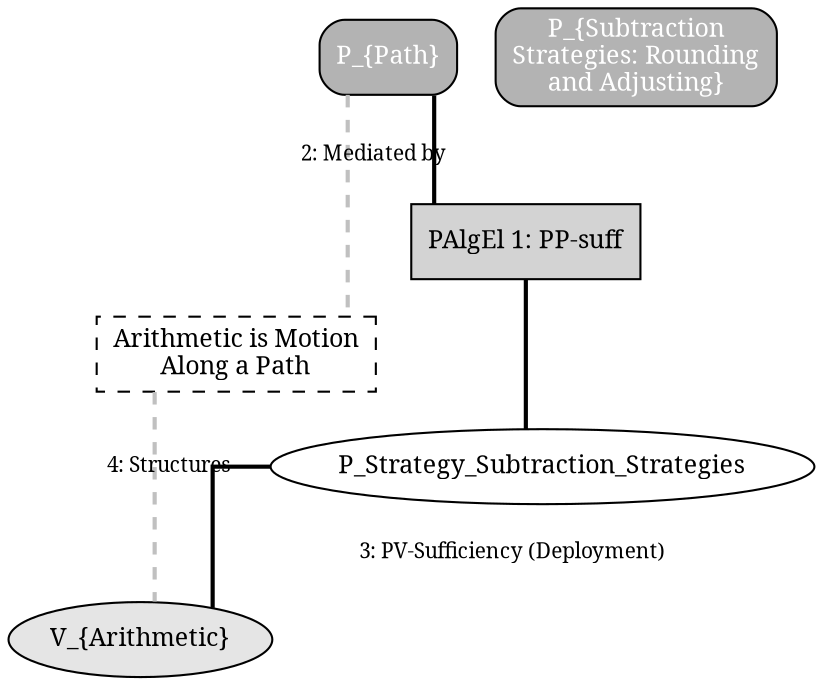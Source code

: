 // MUD for Subtraction_Strategies:_Rounding_and_Adjusting
digraph {
	graph [rankdir=TB splines=ortho]
	node [fontname=Serif fontsize=12]
	edge [arrowhead=stealth fontname=Serif fontsize=10 penwidth=2.0]
	P_Embodied_Path [label="P_{Path}" fillcolor=gray70 fontcolor=white shape=box style="filled,rounded"]
	"P_Strategy_Subtraction_Strategies:_Rounding_and_Adjusting" [label="P_{Subtraction\nStrategies: Rounding\nand Adjusting}" fillcolor=gray70 fontcolor=white shape=box style="filled,rounded"]
	V_Arithmetic [label="V_{Arithmetic}" fillcolor=gray90 shape=ellipse style=filled]
	"Arithmetic is Motion Along a Path" [label="Arithmetic is Motion\nAlong a Path" shape=box style=dashed]
	PAlgEl_1 [label="PAlgEl 1: PP-suff" fillcolor=lightgray fontcolor=black shape=box style=filled]
	P_Embodied_Path -> PAlgEl_1 [arrowhead=none color=black style=solid]
	PAlgEl_1 -> P_Strategy_Subtraction_Strategies:_Rounding_and_Adjusting [color=black style=solid]
	P_Embodied_Path -> "Arithmetic is Motion Along a Path" [label="2: Mediated by" color=gray style=dashed]
	P_Strategy_Subtraction_Strategies:_Rounding_and_Adjusting -> V_Arithmetic [label="3: PV-Sufficiency (Deployment)" color=black style=solid]
	"Arithmetic is Motion Along a Path" -> V_Arithmetic [label="4: Structures" color=gray style=dashed]
}
